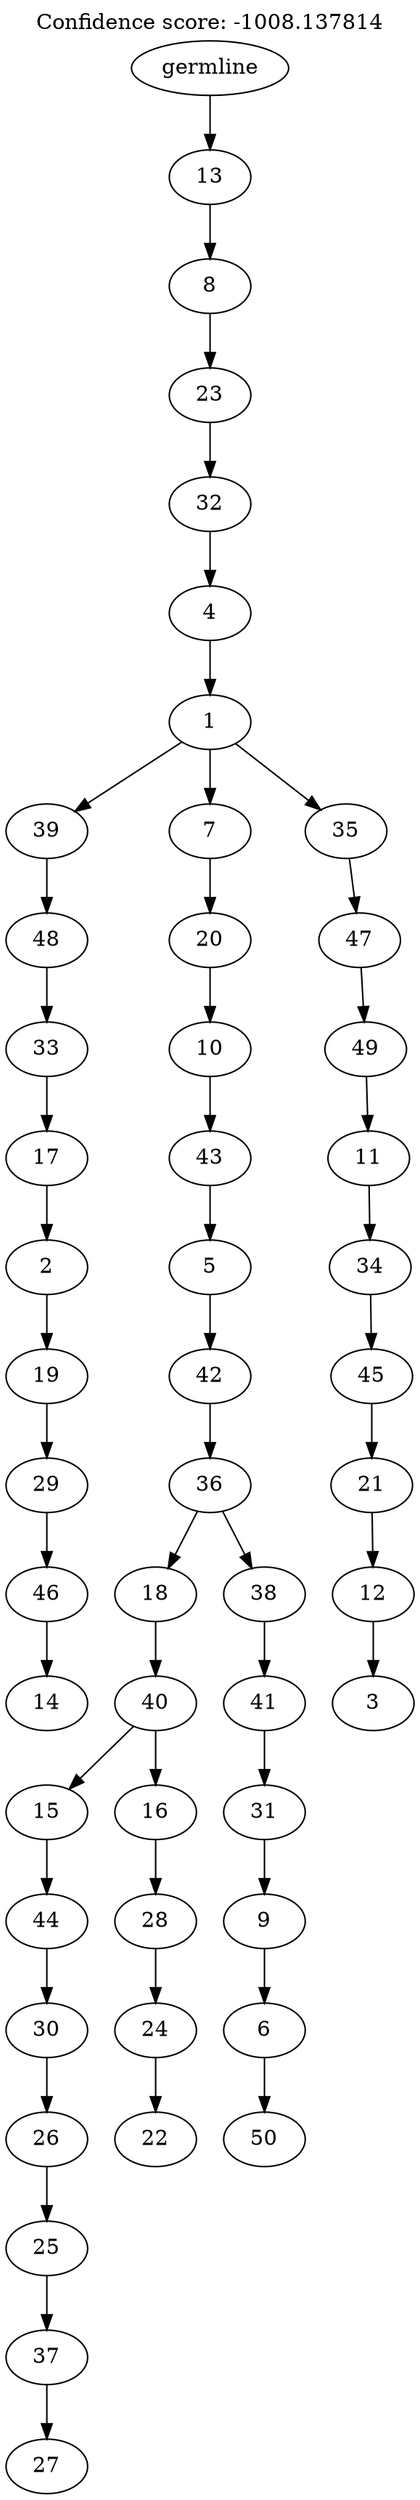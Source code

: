digraph g {
	"49" -> "50";
	"50" [label="14"];
	"48" -> "49";
	"49" [label="46"];
	"47" -> "48";
	"48" [label="29"];
	"46" -> "47";
	"47" [label="19"];
	"45" -> "46";
	"46" [label="2"];
	"44" -> "45";
	"45" [label="17"];
	"43" -> "44";
	"44" [label="33"];
	"42" -> "43";
	"43" [label="48"];
	"40" -> "41";
	"41" [label="27"];
	"39" -> "40";
	"40" [label="37"];
	"38" -> "39";
	"39" [label="25"];
	"37" -> "38";
	"38" [label="26"];
	"36" -> "37";
	"37" [label="30"];
	"35" -> "36";
	"36" [label="44"];
	"33" -> "34";
	"34" [label="22"];
	"32" -> "33";
	"33" [label="24"];
	"31" -> "32";
	"32" [label="28"];
	"30" -> "31";
	"31" [label="16"];
	"30" -> "35";
	"35" [label="15"];
	"29" -> "30";
	"30" [label="40"];
	"27" -> "28";
	"28" [label="50"];
	"26" -> "27";
	"27" [label="6"];
	"25" -> "26";
	"26" [label="9"];
	"24" -> "25";
	"25" [label="31"];
	"23" -> "24";
	"24" [label="41"];
	"22" -> "23";
	"23" [label="38"];
	"22" -> "29";
	"29" [label="18"];
	"21" -> "22";
	"22" [label="36"];
	"20" -> "21";
	"21" [label="42"];
	"19" -> "20";
	"20" [label="5"];
	"18" -> "19";
	"19" [label="43"];
	"17" -> "18";
	"18" [label="10"];
	"16" -> "17";
	"17" [label="20"];
	"14" -> "15";
	"15" [label="3"];
	"13" -> "14";
	"14" [label="12"];
	"12" -> "13";
	"13" [label="21"];
	"11" -> "12";
	"12" [label="45"];
	"10" -> "11";
	"11" [label="34"];
	"9" -> "10";
	"10" [label="11"];
	"8" -> "9";
	"9" [label="49"];
	"7" -> "8";
	"8" [label="47"];
	"6" -> "7";
	"7" [label="35"];
	"6" -> "16";
	"16" [label="7"];
	"6" -> "42";
	"42" [label="39"];
	"5" -> "6";
	"6" [label="1"];
	"4" -> "5";
	"5" [label="4"];
	"3" -> "4";
	"4" [label="32"];
	"2" -> "3";
	"3" [label="23"];
	"1" -> "2";
	"2" [label="8"];
	"0" -> "1";
	"1" [label="13"];
	"0" [label="germline"];
	labelloc="t";
	label="Confidence score: -1008.137814";
}
